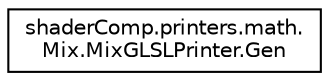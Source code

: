 digraph "Graphical Class Hierarchy"
{
  edge [fontname="Helvetica",fontsize="10",labelfontname="Helvetica",labelfontsize="10"];
  node [fontname="Helvetica",fontsize="10",shape=record];
  rankdir="LR";
  Node1 [label="shaderComp.printers.math.\lMix.MixGLSLPrinter.Gen",height=0.2,width=0.4,color="black", fillcolor="white", style="filled",URL="$classshader_comp_1_1printers_1_1math_1_1_mix_1_1_mix_g_l_s_l_printer_1_1_gen.html"];
}
